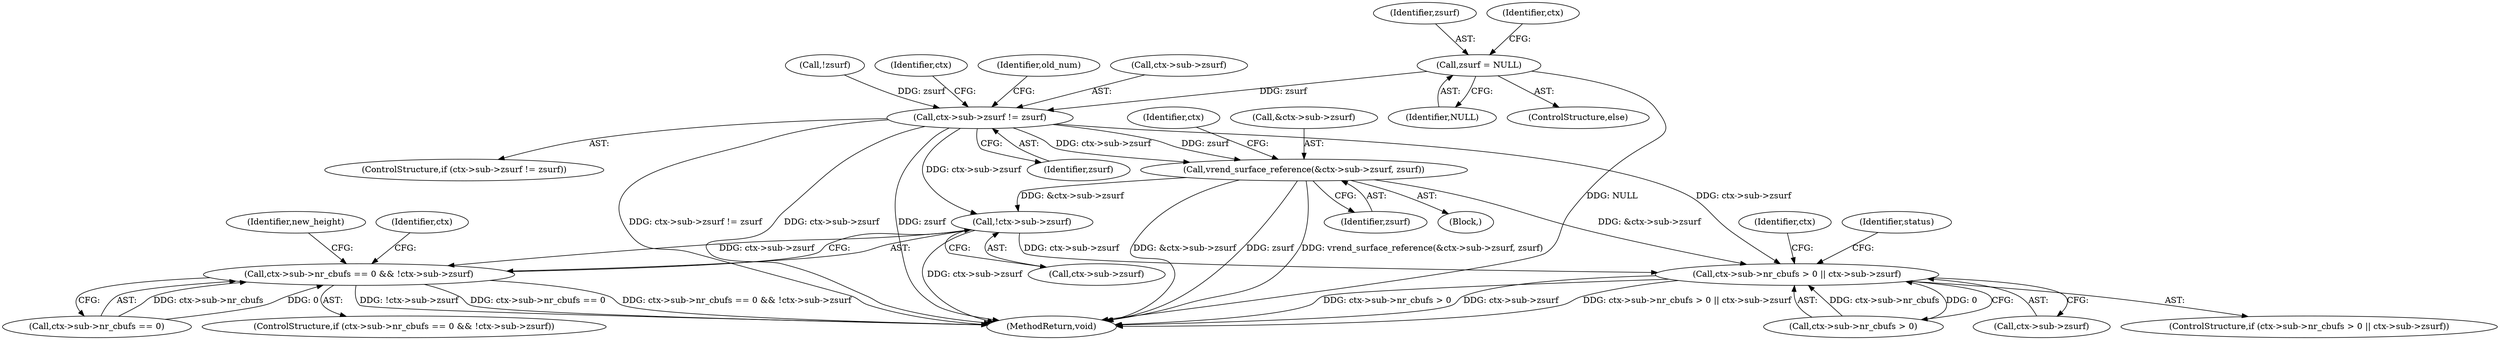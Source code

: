 digraph "0_virglrenderer_48f67f60967f963b698ec8df57ec6912a43d6282_0@pointer" {
"1000151" [label="(Call,zsurf = NULL)"];
"1000155" [label="(Call,ctx->sub->zsurf != zsurf)"];
"1000163" [label="(Call,vrend_surface_reference(&ctx->sub->zsurf, zsurf))"];
"1000307" [label="(Call,!ctx->sub->zsurf)"];
"1000299" [label="(Call,ctx->sub->nr_cbufs == 0 && !ctx->sub->zsurf)"];
"1000494" [label="(Call,ctx->sub->nr_cbufs > 0 || ctx->sub->zsurf)"];
"1000530" [label="(MethodReturn,void)"];
"1000300" [label="(Call,ctx->sub->nr_cbufs == 0)"];
"1000172" [label="(Identifier,ctx)"];
"1000495" [label="(Call,ctx->sub->nr_cbufs > 0)"];
"1000142" [label="(Call,!zsurf)"];
"1000161" [label="(Identifier,zsurf)"];
"1000170" [label="(Identifier,zsurf)"];
"1000526" [label="(Identifier,ctx)"];
"1000150" [label="(ControlStructure,else)"];
"1000315" [label="(Identifier,new_height)"];
"1000155" [label="(Call,ctx->sub->zsurf != zsurf)"];
"1000164" [label="(Call,&ctx->sub->zsurf)"];
"1000163" [label="(Call,vrend_surface_reference(&ctx->sub->zsurf, zsurf))"];
"1000162" [label="(Block,)"];
"1000494" [label="(Call,ctx->sub->nr_cbufs > 0 || ctx->sub->zsurf)"];
"1000152" [label="(Identifier,zsurf)"];
"1000299" [label="(Call,ctx->sub->nr_cbufs == 0 && !ctx->sub->zsurf)"];
"1000325" [label="(Identifier,ctx)"];
"1000509" [label="(Identifier,status)"];
"1000167" [label="(Identifier,ctx)"];
"1000502" [label="(Call,ctx->sub->zsurf)"];
"1000174" [label="(Identifier,old_num)"];
"1000308" [label="(Call,ctx->sub->zsurf)"];
"1000158" [label="(Identifier,ctx)"];
"1000307" [label="(Call,!ctx->sub->zsurf)"];
"1000153" [label="(Identifier,NULL)"];
"1000298" [label="(ControlStructure,if (ctx->sub->nr_cbufs == 0 && !ctx->sub->zsurf))"];
"1000156" [label="(Call,ctx->sub->zsurf)"];
"1000151" [label="(Call,zsurf = NULL)"];
"1000154" [label="(ControlStructure,if (ctx->sub->zsurf != zsurf))"];
"1000493" [label="(ControlStructure,if (ctx->sub->nr_cbufs > 0 || ctx->sub->zsurf))"];
"1000151" -> "1000150"  [label="AST: "];
"1000151" -> "1000153"  [label="CFG: "];
"1000152" -> "1000151"  [label="AST: "];
"1000153" -> "1000151"  [label="AST: "];
"1000158" -> "1000151"  [label="CFG: "];
"1000151" -> "1000530"  [label="DDG: NULL"];
"1000151" -> "1000155"  [label="DDG: zsurf"];
"1000155" -> "1000154"  [label="AST: "];
"1000155" -> "1000161"  [label="CFG: "];
"1000156" -> "1000155"  [label="AST: "];
"1000161" -> "1000155"  [label="AST: "];
"1000167" -> "1000155"  [label="CFG: "];
"1000174" -> "1000155"  [label="CFG: "];
"1000155" -> "1000530"  [label="DDG: ctx->sub->zsurf != zsurf"];
"1000155" -> "1000530"  [label="DDG: ctx->sub->zsurf"];
"1000155" -> "1000530"  [label="DDG: zsurf"];
"1000142" -> "1000155"  [label="DDG: zsurf"];
"1000155" -> "1000163"  [label="DDG: ctx->sub->zsurf"];
"1000155" -> "1000163"  [label="DDG: zsurf"];
"1000155" -> "1000307"  [label="DDG: ctx->sub->zsurf"];
"1000155" -> "1000494"  [label="DDG: ctx->sub->zsurf"];
"1000163" -> "1000162"  [label="AST: "];
"1000163" -> "1000170"  [label="CFG: "];
"1000164" -> "1000163"  [label="AST: "];
"1000170" -> "1000163"  [label="AST: "];
"1000172" -> "1000163"  [label="CFG: "];
"1000163" -> "1000530"  [label="DDG: &ctx->sub->zsurf"];
"1000163" -> "1000530"  [label="DDG: zsurf"];
"1000163" -> "1000530"  [label="DDG: vrend_surface_reference(&ctx->sub->zsurf, zsurf)"];
"1000163" -> "1000307"  [label="DDG: &ctx->sub->zsurf"];
"1000163" -> "1000494"  [label="DDG: &ctx->sub->zsurf"];
"1000307" -> "1000299"  [label="AST: "];
"1000307" -> "1000308"  [label="CFG: "];
"1000308" -> "1000307"  [label="AST: "];
"1000299" -> "1000307"  [label="CFG: "];
"1000307" -> "1000530"  [label="DDG: ctx->sub->zsurf"];
"1000307" -> "1000299"  [label="DDG: ctx->sub->zsurf"];
"1000307" -> "1000494"  [label="DDG: ctx->sub->zsurf"];
"1000299" -> "1000298"  [label="AST: "];
"1000299" -> "1000300"  [label="CFG: "];
"1000300" -> "1000299"  [label="AST: "];
"1000315" -> "1000299"  [label="CFG: "];
"1000325" -> "1000299"  [label="CFG: "];
"1000299" -> "1000530"  [label="DDG: ctx->sub->nr_cbufs == 0 && !ctx->sub->zsurf"];
"1000299" -> "1000530"  [label="DDG: !ctx->sub->zsurf"];
"1000299" -> "1000530"  [label="DDG: ctx->sub->nr_cbufs == 0"];
"1000300" -> "1000299"  [label="DDG: ctx->sub->nr_cbufs"];
"1000300" -> "1000299"  [label="DDG: 0"];
"1000494" -> "1000493"  [label="AST: "];
"1000494" -> "1000495"  [label="CFG: "];
"1000494" -> "1000502"  [label="CFG: "];
"1000495" -> "1000494"  [label="AST: "];
"1000502" -> "1000494"  [label="AST: "];
"1000509" -> "1000494"  [label="CFG: "];
"1000526" -> "1000494"  [label="CFG: "];
"1000494" -> "1000530"  [label="DDG: ctx->sub->nr_cbufs > 0 || ctx->sub->zsurf"];
"1000494" -> "1000530"  [label="DDG: ctx->sub->nr_cbufs > 0"];
"1000494" -> "1000530"  [label="DDG: ctx->sub->zsurf"];
"1000495" -> "1000494"  [label="DDG: ctx->sub->nr_cbufs"];
"1000495" -> "1000494"  [label="DDG: 0"];
}
